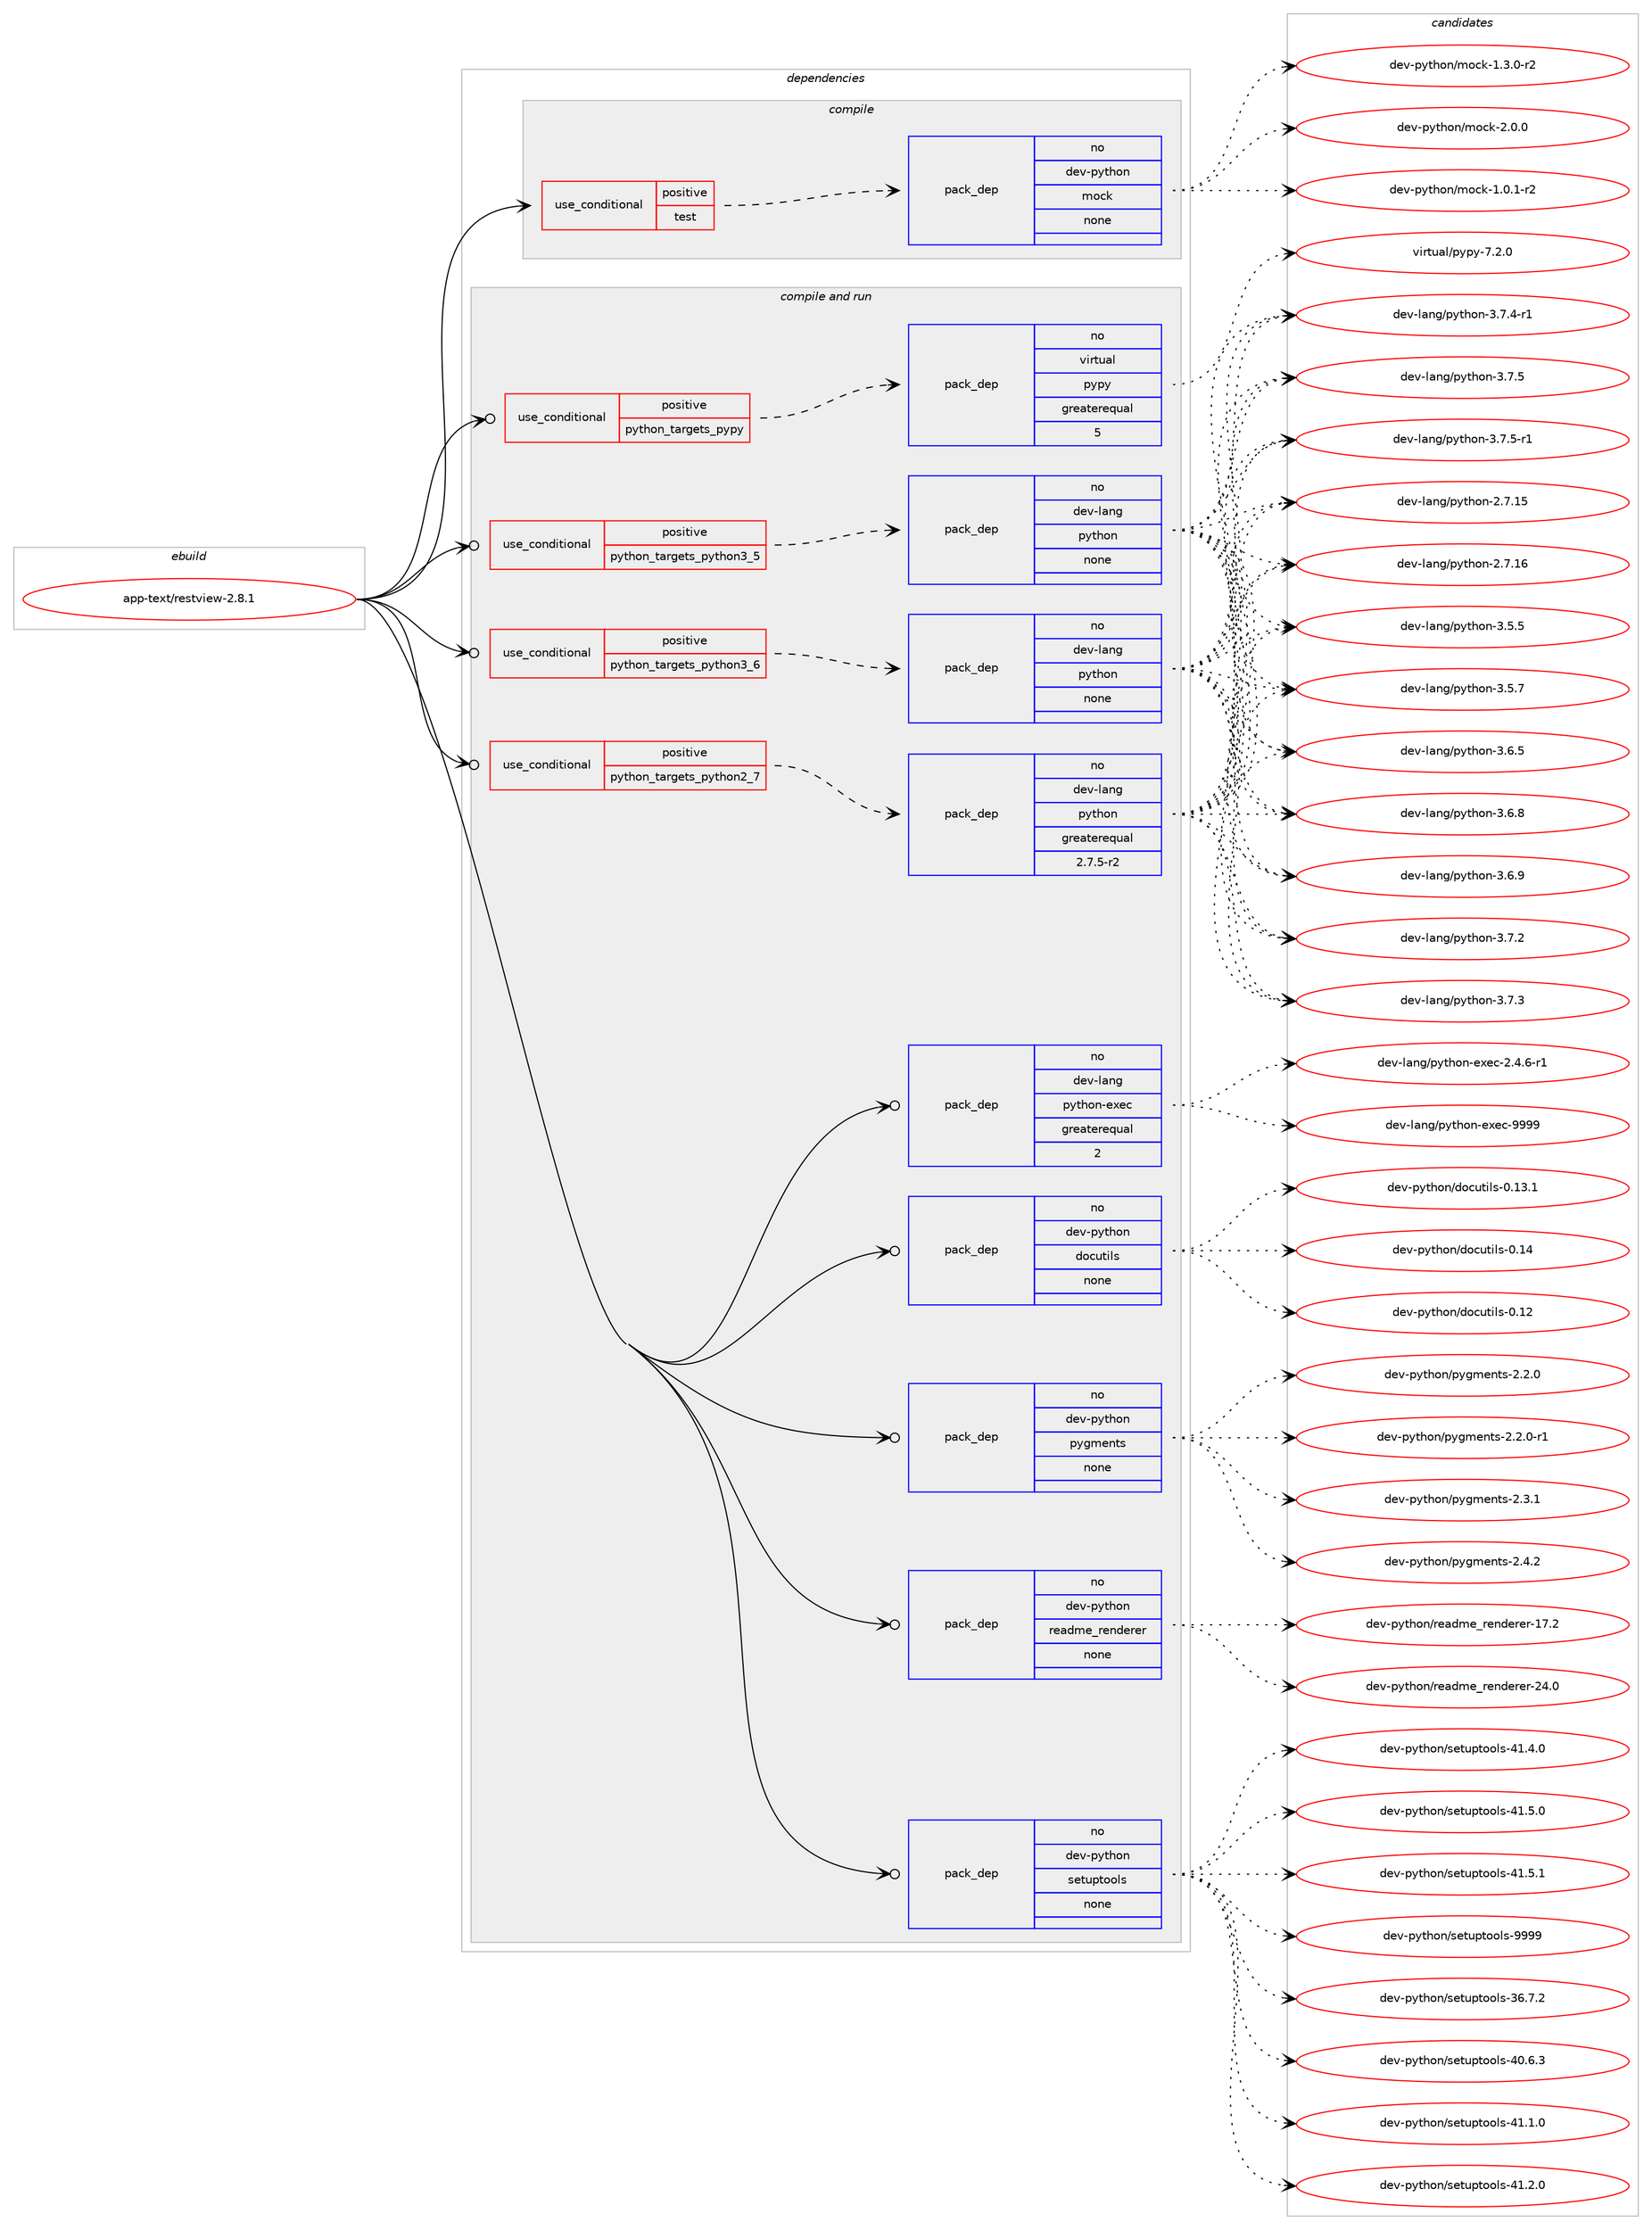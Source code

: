 digraph prolog {

# *************
# Graph options
# *************

newrank=true;
concentrate=true;
compound=true;
graph [rankdir=LR,fontname=Helvetica,fontsize=10,ranksep=1.5];#, ranksep=2.5, nodesep=0.2];
edge  [arrowhead=vee];
node  [fontname=Helvetica,fontsize=10];

# **********
# The ebuild
# **********

subgraph cluster_leftcol {
color=gray;
rank=same;
label=<<i>ebuild</i>>;
id [label="app-text/restview-2.8.1", color=red, width=4, href="../app-text/restview-2.8.1.svg"];
}

# ****************
# The dependencies
# ****************

subgraph cluster_midcol {
color=gray;
label=<<i>dependencies</i>>;
subgraph cluster_compile {
fillcolor="#eeeeee";
style=filled;
label=<<i>compile</i>>;
subgraph cond121840 {
dependency511817 [label=<<TABLE BORDER="0" CELLBORDER="1" CELLSPACING="0" CELLPADDING="4"><TR><TD ROWSPAN="3" CELLPADDING="10">use_conditional</TD></TR><TR><TD>positive</TD></TR><TR><TD>test</TD></TR></TABLE>>, shape=none, color=red];
subgraph pack380706 {
dependency511818 [label=<<TABLE BORDER="0" CELLBORDER="1" CELLSPACING="0" CELLPADDING="4" WIDTH="220"><TR><TD ROWSPAN="6" CELLPADDING="30">pack_dep</TD></TR><TR><TD WIDTH="110">no</TD></TR><TR><TD>dev-python</TD></TR><TR><TD>mock</TD></TR><TR><TD>none</TD></TR><TR><TD></TD></TR></TABLE>>, shape=none, color=blue];
}
dependency511817:e -> dependency511818:w [weight=20,style="dashed",arrowhead="vee"];
}
id:e -> dependency511817:w [weight=20,style="solid",arrowhead="vee"];
}
subgraph cluster_compileandrun {
fillcolor="#eeeeee";
style=filled;
label=<<i>compile and run</i>>;
subgraph cond121841 {
dependency511819 [label=<<TABLE BORDER="0" CELLBORDER="1" CELLSPACING="0" CELLPADDING="4"><TR><TD ROWSPAN="3" CELLPADDING="10">use_conditional</TD></TR><TR><TD>positive</TD></TR><TR><TD>python_targets_pypy</TD></TR></TABLE>>, shape=none, color=red];
subgraph pack380707 {
dependency511820 [label=<<TABLE BORDER="0" CELLBORDER="1" CELLSPACING="0" CELLPADDING="4" WIDTH="220"><TR><TD ROWSPAN="6" CELLPADDING="30">pack_dep</TD></TR><TR><TD WIDTH="110">no</TD></TR><TR><TD>virtual</TD></TR><TR><TD>pypy</TD></TR><TR><TD>greaterequal</TD></TR><TR><TD>5</TD></TR></TABLE>>, shape=none, color=blue];
}
dependency511819:e -> dependency511820:w [weight=20,style="dashed",arrowhead="vee"];
}
id:e -> dependency511819:w [weight=20,style="solid",arrowhead="odotvee"];
subgraph cond121842 {
dependency511821 [label=<<TABLE BORDER="0" CELLBORDER="1" CELLSPACING="0" CELLPADDING="4"><TR><TD ROWSPAN="3" CELLPADDING="10">use_conditional</TD></TR><TR><TD>positive</TD></TR><TR><TD>python_targets_python2_7</TD></TR></TABLE>>, shape=none, color=red];
subgraph pack380708 {
dependency511822 [label=<<TABLE BORDER="0" CELLBORDER="1" CELLSPACING="0" CELLPADDING="4" WIDTH="220"><TR><TD ROWSPAN="6" CELLPADDING="30">pack_dep</TD></TR><TR><TD WIDTH="110">no</TD></TR><TR><TD>dev-lang</TD></TR><TR><TD>python</TD></TR><TR><TD>greaterequal</TD></TR><TR><TD>2.7.5-r2</TD></TR></TABLE>>, shape=none, color=blue];
}
dependency511821:e -> dependency511822:w [weight=20,style="dashed",arrowhead="vee"];
}
id:e -> dependency511821:w [weight=20,style="solid",arrowhead="odotvee"];
subgraph cond121843 {
dependency511823 [label=<<TABLE BORDER="0" CELLBORDER="1" CELLSPACING="0" CELLPADDING="4"><TR><TD ROWSPAN="3" CELLPADDING="10">use_conditional</TD></TR><TR><TD>positive</TD></TR><TR><TD>python_targets_python3_5</TD></TR></TABLE>>, shape=none, color=red];
subgraph pack380709 {
dependency511824 [label=<<TABLE BORDER="0" CELLBORDER="1" CELLSPACING="0" CELLPADDING="4" WIDTH="220"><TR><TD ROWSPAN="6" CELLPADDING="30">pack_dep</TD></TR><TR><TD WIDTH="110">no</TD></TR><TR><TD>dev-lang</TD></TR><TR><TD>python</TD></TR><TR><TD>none</TD></TR><TR><TD></TD></TR></TABLE>>, shape=none, color=blue];
}
dependency511823:e -> dependency511824:w [weight=20,style="dashed",arrowhead="vee"];
}
id:e -> dependency511823:w [weight=20,style="solid",arrowhead="odotvee"];
subgraph cond121844 {
dependency511825 [label=<<TABLE BORDER="0" CELLBORDER="1" CELLSPACING="0" CELLPADDING="4"><TR><TD ROWSPAN="3" CELLPADDING="10">use_conditional</TD></TR><TR><TD>positive</TD></TR><TR><TD>python_targets_python3_6</TD></TR></TABLE>>, shape=none, color=red];
subgraph pack380710 {
dependency511826 [label=<<TABLE BORDER="0" CELLBORDER="1" CELLSPACING="0" CELLPADDING="4" WIDTH="220"><TR><TD ROWSPAN="6" CELLPADDING="30">pack_dep</TD></TR><TR><TD WIDTH="110">no</TD></TR><TR><TD>dev-lang</TD></TR><TR><TD>python</TD></TR><TR><TD>none</TD></TR><TR><TD></TD></TR></TABLE>>, shape=none, color=blue];
}
dependency511825:e -> dependency511826:w [weight=20,style="dashed",arrowhead="vee"];
}
id:e -> dependency511825:w [weight=20,style="solid",arrowhead="odotvee"];
subgraph pack380711 {
dependency511827 [label=<<TABLE BORDER="0" CELLBORDER="1" CELLSPACING="0" CELLPADDING="4" WIDTH="220"><TR><TD ROWSPAN="6" CELLPADDING="30">pack_dep</TD></TR><TR><TD WIDTH="110">no</TD></TR><TR><TD>dev-lang</TD></TR><TR><TD>python-exec</TD></TR><TR><TD>greaterequal</TD></TR><TR><TD>2</TD></TR></TABLE>>, shape=none, color=blue];
}
id:e -> dependency511827:w [weight=20,style="solid",arrowhead="odotvee"];
subgraph pack380712 {
dependency511828 [label=<<TABLE BORDER="0" CELLBORDER="1" CELLSPACING="0" CELLPADDING="4" WIDTH="220"><TR><TD ROWSPAN="6" CELLPADDING="30">pack_dep</TD></TR><TR><TD WIDTH="110">no</TD></TR><TR><TD>dev-python</TD></TR><TR><TD>docutils</TD></TR><TR><TD>none</TD></TR><TR><TD></TD></TR></TABLE>>, shape=none, color=blue];
}
id:e -> dependency511828:w [weight=20,style="solid",arrowhead="odotvee"];
subgraph pack380713 {
dependency511829 [label=<<TABLE BORDER="0" CELLBORDER="1" CELLSPACING="0" CELLPADDING="4" WIDTH="220"><TR><TD ROWSPAN="6" CELLPADDING="30">pack_dep</TD></TR><TR><TD WIDTH="110">no</TD></TR><TR><TD>dev-python</TD></TR><TR><TD>pygments</TD></TR><TR><TD>none</TD></TR><TR><TD></TD></TR></TABLE>>, shape=none, color=blue];
}
id:e -> dependency511829:w [weight=20,style="solid",arrowhead="odotvee"];
subgraph pack380714 {
dependency511830 [label=<<TABLE BORDER="0" CELLBORDER="1" CELLSPACING="0" CELLPADDING="4" WIDTH="220"><TR><TD ROWSPAN="6" CELLPADDING="30">pack_dep</TD></TR><TR><TD WIDTH="110">no</TD></TR><TR><TD>dev-python</TD></TR><TR><TD>readme_renderer</TD></TR><TR><TD>none</TD></TR><TR><TD></TD></TR></TABLE>>, shape=none, color=blue];
}
id:e -> dependency511830:w [weight=20,style="solid",arrowhead="odotvee"];
subgraph pack380715 {
dependency511831 [label=<<TABLE BORDER="0" CELLBORDER="1" CELLSPACING="0" CELLPADDING="4" WIDTH="220"><TR><TD ROWSPAN="6" CELLPADDING="30">pack_dep</TD></TR><TR><TD WIDTH="110">no</TD></TR><TR><TD>dev-python</TD></TR><TR><TD>setuptools</TD></TR><TR><TD>none</TD></TR><TR><TD></TD></TR></TABLE>>, shape=none, color=blue];
}
id:e -> dependency511831:w [weight=20,style="solid",arrowhead="odotvee"];
}
subgraph cluster_run {
fillcolor="#eeeeee";
style=filled;
label=<<i>run</i>>;
}
}

# **************
# The candidates
# **************

subgraph cluster_choices {
rank=same;
color=gray;
label=<<i>candidates</i>>;

subgraph choice380706 {
color=black;
nodesep=1;
choice1001011184511212111610411111047109111991074549464846494511450 [label="dev-python/mock-1.0.1-r2", color=red, width=4,href="../dev-python/mock-1.0.1-r2.svg"];
choice1001011184511212111610411111047109111991074549465146484511450 [label="dev-python/mock-1.3.0-r2", color=red, width=4,href="../dev-python/mock-1.3.0-r2.svg"];
choice100101118451121211161041111104710911199107455046484648 [label="dev-python/mock-2.0.0", color=red, width=4,href="../dev-python/mock-2.0.0.svg"];
dependency511818:e -> choice1001011184511212111610411111047109111991074549464846494511450:w [style=dotted,weight="100"];
dependency511818:e -> choice1001011184511212111610411111047109111991074549465146484511450:w [style=dotted,weight="100"];
dependency511818:e -> choice100101118451121211161041111104710911199107455046484648:w [style=dotted,weight="100"];
}
subgraph choice380707 {
color=black;
nodesep=1;
choice1181051141161179710847112121112121455546504648 [label="virtual/pypy-7.2.0", color=red, width=4,href="../virtual/pypy-7.2.0.svg"];
dependency511820:e -> choice1181051141161179710847112121112121455546504648:w [style=dotted,weight="100"];
}
subgraph choice380708 {
color=black;
nodesep=1;
choice10010111845108971101034711212111610411111045504655464953 [label="dev-lang/python-2.7.15", color=red, width=4,href="../dev-lang/python-2.7.15.svg"];
choice10010111845108971101034711212111610411111045504655464954 [label="dev-lang/python-2.7.16", color=red, width=4,href="../dev-lang/python-2.7.16.svg"];
choice100101118451089711010347112121116104111110455146534653 [label="dev-lang/python-3.5.5", color=red, width=4,href="../dev-lang/python-3.5.5.svg"];
choice100101118451089711010347112121116104111110455146534655 [label="dev-lang/python-3.5.7", color=red, width=4,href="../dev-lang/python-3.5.7.svg"];
choice100101118451089711010347112121116104111110455146544653 [label="dev-lang/python-3.6.5", color=red, width=4,href="../dev-lang/python-3.6.5.svg"];
choice100101118451089711010347112121116104111110455146544656 [label="dev-lang/python-3.6.8", color=red, width=4,href="../dev-lang/python-3.6.8.svg"];
choice100101118451089711010347112121116104111110455146544657 [label="dev-lang/python-3.6.9", color=red, width=4,href="../dev-lang/python-3.6.9.svg"];
choice100101118451089711010347112121116104111110455146554650 [label="dev-lang/python-3.7.2", color=red, width=4,href="../dev-lang/python-3.7.2.svg"];
choice100101118451089711010347112121116104111110455146554651 [label="dev-lang/python-3.7.3", color=red, width=4,href="../dev-lang/python-3.7.3.svg"];
choice1001011184510897110103471121211161041111104551465546524511449 [label="dev-lang/python-3.7.4-r1", color=red, width=4,href="../dev-lang/python-3.7.4-r1.svg"];
choice100101118451089711010347112121116104111110455146554653 [label="dev-lang/python-3.7.5", color=red, width=4,href="../dev-lang/python-3.7.5.svg"];
choice1001011184510897110103471121211161041111104551465546534511449 [label="dev-lang/python-3.7.5-r1", color=red, width=4,href="../dev-lang/python-3.7.5-r1.svg"];
dependency511822:e -> choice10010111845108971101034711212111610411111045504655464953:w [style=dotted,weight="100"];
dependency511822:e -> choice10010111845108971101034711212111610411111045504655464954:w [style=dotted,weight="100"];
dependency511822:e -> choice100101118451089711010347112121116104111110455146534653:w [style=dotted,weight="100"];
dependency511822:e -> choice100101118451089711010347112121116104111110455146534655:w [style=dotted,weight="100"];
dependency511822:e -> choice100101118451089711010347112121116104111110455146544653:w [style=dotted,weight="100"];
dependency511822:e -> choice100101118451089711010347112121116104111110455146544656:w [style=dotted,weight="100"];
dependency511822:e -> choice100101118451089711010347112121116104111110455146544657:w [style=dotted,weight="100"];
dependency511822:e -> choice100101118451089711010347112121116104111110455146554650:w [style=dotted,weight="100"];
dependency511822:e -> choice100101118451089711010347112121116104111110455146554651:w [style=dotted,weight="100"];
dependency511822:e -> choice1001011184510897110103471121211161041111104551465546524511449:w [style=dotted,weight="100"];
dependency511822:e -> choice100101118451089711010347112121116104111110455146554653:w [style=dotted,weight="100"];
dependency511822:e -> choice1001011184510897110103471121211161041111104551465546534511449:w [style=dotted,weight="100"];
}
subgraph choice380709 {
color=black;
nodesep=1;
choice10010111845108971101034711212111610411111045504655464953 [label="dev-lang/python-2.7.15", color=red, width=4,href="../dev-lang/python-2.7.15.svg"];
choice10010111845108971101034711212111610411111045504655464954 [label="dev-lang/python-2.7.16", color=red, width=4,href="../dev-lang/python-2.7.16.svg"];
choice100101118451089711010347112121116104111110455146534653 [label="dev-lang/python-3.5.5", color=red, width=4,href="../dev-lang/python-3.5.5.svg"];
choice100101118451089711010347112121116104111110455146534655 [label="dev-lang/python-3.5.7", color=red, width=4,href="../dev-lang/python-3.5.7.svg"];
choice100101118451089711010347112121116104111110455146544653 [label="dev-lang/python-3.6.5", color=red, width=4,href="../dev-lang/python-3.6.5.svg"];
choice100101118451089711010347112121116104111110455146544656 [label="dev-lang/python-3.6.8", color=red, width=4,href="../dev-lang/python-3.6.8.svg"];
choice100101118451089711010347112121116104111110455146544657 [label="dev-lang/python-3.6.9", color=red, width=4,href="../dev-lang/python-3.6.9.svg"];
choice100101118451089711010347112121116104111110455146554650 [label="dev-lang/python-3.7.2", color=red, width=4,href="../dev-lang/python-3.7.2.svg"];
choice100101118451089711010347112121116104111110455146554651 [label="dev-lang/python-3.7.3", color=red, width=4,href="../dev-lang/python-3.7.3.svg"];
choice1001011184510897110103471121211161041111104551465546524511449 [label="dev-lang/python-3.7.4-r1", color=red, width=4,href="../dev-lang/python-3.7.4-r1.svg"];
choice100101118451089711010347112121116104111110455146554653 [label="dev-lang/python-3.7.5", color=red, width=4,href="../dev-lang/python-3.7.5.svg"];
choice1001011184510897110103471121211161041111104551465546534511449 [label="dev-lang/python-3.7.5-r1", color=red, width=4,href="../dev-lang/python-3.7.5-r1.svg"];
dependency511824:e -> choice10010111845108971101034711212111610411111045504655464953:w [style=dotted,weight="100"];
dependency511824:e -> choice10010111845108971101034711212111610411111045504655464954:w [style=dotted,weight="100"];
dependency511824:e -> choice100101118451089711010347112121116104111110455146534653:w [style=dotted,weight="100"];
dependency511824:e -> choice100101118451089711010347112121116104111110455146534655:w [style=dotted,weight="100"];
dependency511824:e -> choice100101118451089711010347112121116104111110455146544653:w [style=dotted,weight="100"];
dependency511824:e -> choice100101118451089711010347112121116104111110455146544656:w [style=dotted,weight="100"];
dependency511824:e -> choice100101118451089711010347112121116104111110455146544657:w [style=dotted,weight="100"];
dependency511824:e -> choice100101118451089711010347112121116104111110455146554650:w [style=dotted,weight="100"];
dependency511824:e -> choice100101118451089711010347112121116104111110455146554651:w [style=dotted,weight="100"];
dependency511824:e -> choice1001011184510897110103471121211161041111104551465546524511449:w [style=dotted,weight="100"];
dependency511824:e -> choice100101118451089711010347112121116104111110455146554653:w [style=dotted,weight="100"];
dependency511824:e -> choice1001011184510897110103471121211161041111104551465546534511449:w [style=dotted,weight="100"];
}
subgraph choice380710 {
color=black;
nodesep=1;
choice10010111845108971101034711212111610411111045504655464953 [label="dev-lang/python-2.7.15", color=red, width=4,href="../dev-lang/python-2.7.15.svg"];
choice10010111845108971101034711212111610411111045504655464954 [label="dev-lang/python-2.7.16", color=red, width=4,href="../dev-lang/python-2.7.16.svg"];
choice100101118451089711010347112121116104111110455146534653 [label="dev-lang/python-3.5.5", color=red, width=4,href="../dev-lang/python-3.5.5.svg"];
choice100101118451089711010347112121116104111110455146534655 [label="dev-lang/python-3.5.7", color=red, width=4,href="../dev-lang/python-3.5.7.svg"];
choice100101118451089711010347112121116104111110455146544653 [label="dev-lang/python-3.6.5", color=red, width=4,href="../dev-lang/python-3.6.5.svg"];
choice100101118451089711010347112121116104111110455146544656 [label="dev-lang/python-3.6.8", color=red, width=4,href="../dev-lang/python-3.6.8.svg"];
choice100101118451089711010347112121116104111110455146544657 [label="dev-lang/python-3.6.9", color=red, width=4,href="../dev-lang/python-3.6.9.svg"];
choice100101118451089711010347112121116104111110455146554650 [label="dev-lang/python-3.7.2", color=red, width=4,href="../dev-lang/python-3.7.2.svg"];
choice100101118451089711010347112121116104111110455146554651 [label="dev-lang/python-3.7.3", color=red, width=4,href="../dev-lang/python-3.7.3.svg"];
choice1001011184510897110103471121211161041111104551465546524511449 [label="dev-lang/python-3.7.4-r1", color=red, width=4,href="../dev-lang/python-3.7.4-r1.svg"];
choice100101118451089711010347112121116104111110455146554653 [label="dev-lang/python-3.7.5", color=red, width=4,href="../dev-lang/python-3.7.5.svg"];
choice1001011184510897110103471121211161041111104551465546534511449 [label="dev-lang/python-3.7.5-r1", color=red, width=4,href="../dev-lang/python-3.7.5-r1.svg"];
dependency511826:e -> choice10010111845108971101034711212111610411111045504655464953:w [style=dotted,weight="100"];
dependency511826:e -> choice10010111845108971101034711212111610411111045504655464954:w [style=dotted,weight="100"];
dependency511826:e -> choice100101118451089711010347112121116104111110455146534653:w [style=dotted,weight="100"];
dependency511826:e -> choice100101118451089711010347112121116104111110455146534655:w [style=dotted,weight="100"];
dependency511826:e -> choice100101118451089711010347112121116104111110455146544653:w [style=dotted,weight="100"];
dependency511826:e -> choice100101118451089711010347112121116104111110455146544656:w [style=dotted,weight="100"];
dependency511826:e -> choice100101118451089711010347112121116104111110455146544657:w [style=dotted,weight="100"];
dependency511826:e -> choice100101118451089711010347112121116104111110455146554650:w [style=dotted,weight="100"];
dependency511826:e -> choice100101118451089711010347112121116104111110455146554651:w [style=dotted,weight="100"];
dependency511826:e -> choice1001011184510897110103471121211161041111104551465546524511449:w [style=dotted,weight="100"];
dependency511826:e -> choice100101118451089711010347112121116104111110455146554653:w [style=dotted,weight="100"];
dependency511826:e -> choice1001011184510897110103471121211161041111104551465546534511449:w [style=dotted,weight="100"];
}
subgraph choice380711 {
color=black;
nodesep=1;
choice10010111845108971101034711212111610411111045101120101994550465246544511449 [label="dev-lang/python-exec-2.4.6-r1", color=red, width=4,href="../dev-lang/python-exec-2.4.6-r1.svg"];
choice10010111845108971101034711212111610411111045101120101994557575757 [label="dev-lang/python-exec-9999", color=red, width=4,href="../dev-lang/python-exec-9999.svg"];
dependency511827:e -> choice10010111845108971101034711212111610411111045101120101994550465246544511449:w [style=dotted,weight="100"];
dependency511827:e -> choice10010111845108971101034711212111610411111045101120101994557575757:w [style=dotted,weight="100"];
}
subgraph choice380712 {
color=black;
nodesep=1;
choice1001011184511212111610411111047100111991171161051081154548464950 [label="dev-python/docutils-0.12", color=red, width=4,href="../dev-python/docutils-0.12.svg"];
choice10010111845112121116104111110471001119911711610510811545484649514649 [label="dev-python/docutils-0.13.1", color=red, width=4,href="../dev-python/docutils-0.13.1.svg"];
choice1001011184511212111610411111047100111991171161051081154548464952 [label="dev-python/docutils-0.14", color=red, width=4,href="../dev-python/docutils-0.14.svg"];
dependency511828:e -> choice1001011184511212111610411111047100111991171161051081154548464950:w [style=dotted,weight="100"];
dependency511828:e -> choice10010111845112121116104111110471001119911711610510811545484649514649:w [style=dotted,weight="100"];
dependency511828:e -> choice1001011184511212111610411111047100111991171161051081154548464952:w [style=dotted,weight="100"];
}
subgraph choice380713 {
color=black;
nodesep=1;
choice1001011184511212111610411111047112121103109101110116115455046504648 [label="dev-python/pygments-2.2.0", color=red, width=4,href="../dev-python/pygments-2.2.0.svg"];
choice10010111845112121116104111110471121211031091011101161154550465046484511449 [label="dev-python/pygments-2.2.0-r1", color=red, width=4,href="../dev-python/pygments-2.2.0-r1.svg"];
choice1001011184511212111610411111047112121103109101110116115455046514649 [label="dev-python/pygments-2.3.1", color=red, width=4,href="../dev-python/pygments-2.3.1.svg"];
choice1001011184511212111610411111047112121103109101110116115455046524650 [label="dev-python/pygments-2.4.2", color=red, width=4,href="../dev-python/pygments-2.4.2.svg"];
dependency511829:e -> choice1001011184511212111610411111047112121103109101110116115455046504648:w [style=dotted,weight="100"];
dependency511829:e -> choice10010111845112121116104111110471121211031091011101161154550465046484511449:w [style=dotted,weight="100"];
dependency511829:e -> choice1001011184511212111610411111047112121103109101110116115455046514649:w [style=dotted,weight="100"];
dependency511829:e -> choice1001011184511212111610411111047112121103109101110116115455046524650:w [style=dotted,weight="100"];
}
subgraph choice380714 {
color=black;
nodesep=1;
choice100101118451121211161041111104711410197100109101951141011101001011141011144549554650 [label="dev-python/readme_renderer-17.2", color=red, width=4,href="../dev-python/readme_renderer-17.2.svg"];
choice100101118451121211161041111104711410197100109101951141011101001011141011144550524648 [label="dev-python/readme_renderer-24.0", color=red, width=4,href="../dev-python/readme_renderer-24.0.svg"];
dependency511830:e -> choice100101118451121211161041111104711410197100109101951141011101001011141011144549554650:w [style=dotted,weight="100"];
dependency511830:e -> choice100101118451121211161041111104711410197100109101951141011101001011141011144550524648:w [style=dotted,weight="100"];
}
subgraph choice380715 {
color=black;
nodesep=1;
choice100101118451121211161041111104711510111611711211611111110811545515446554650 [label="dev-python/setuptools-36.7.2", color=red, width=4,href="../dev-python/setuptools-36.7.2.svg"];
choice100101118451121211161041111104711510111611711211611111110811545524846544651 [label="dev-python/setuptools-40.6.3", color=red, width=4,href="../dev-python/setuptools-40.6.3.svg"];
choice100101118451121211161041111104711510111611711211611111110811545524946494648 [label="dev-python/setuptools-41.1.0", color=red, width=4,href="../dev-python/setuptools-41.1.0.svg"];
choice100101118451121211161041111104711510111611711211611111110811545524946504648 [label="dev-python/setuptools-41.2.0", color=red, width=4,href="../dev-python/setuptools-41.2.0.svg"];
choice100101118451121211161041111104711510111611711211611111110811545524946524648 [label="dev-python/setuptools-41.4.0", color=red, width=4,href="../dev-python/setuptools-41.4.0.svg"];
choice100101118451121211161041111104711510111611711211611111110811545524946534648 [label="dev-python/setuptools-41.5.0", color=red, width=4,href="../dev-python/setuptools-41.5.0.svg"];
choice100101118451121211161041111104711510111611711211611111110811545524946534649 [label="dev-python/setuptools-41.5.1", color=red, width=4,href="../dev-python/setuptools-41.5.1.svg"];
choice10010111845112121116104111110471151011161171121161111111081154557575757 [label="dev-python/setuptools-9999", color=red, width=4,href="../dev-python/setuptools-9999.svg"];
dependency511831:e -> choice100101118451121211161041111104711510111611711211611111110811545515446554650:w [style=dotted,weight="100"];
dependency511831:e -> choice100101118451121211161041111104711510111611711211611111110811545524846544651:w [style=dotted,weight="100"];
dependency511831:e -> choice100101118451121211161041111104711510111611711211611111110811545524946494648:w [style=dotted,weight="100"];
dependency511831:e -> choice100101118451121211161041111104711510111611711211611111110811545524946504648:w [style=dotted,weight="100"];
dependency511831:e -> choice100101118451121211161041111104711510111611711211611111110811545524946524648:w [style=dotted,weight="100"];
dependency511831:e -> choice100101118451121211161041111104711510111611711211611111110811545524946534648:w [style=dotted,weight="100"];
dependency511831:e -> choice100101118451121211161041111104711510111611711211611111110811545524946534649:w [style=dotted,weight="100"];
dependency511831:e -> choice10010111845112121116104111110471151011161171121161111111081154557575757:w [style=dotted,weight="100"];
}
}

}
